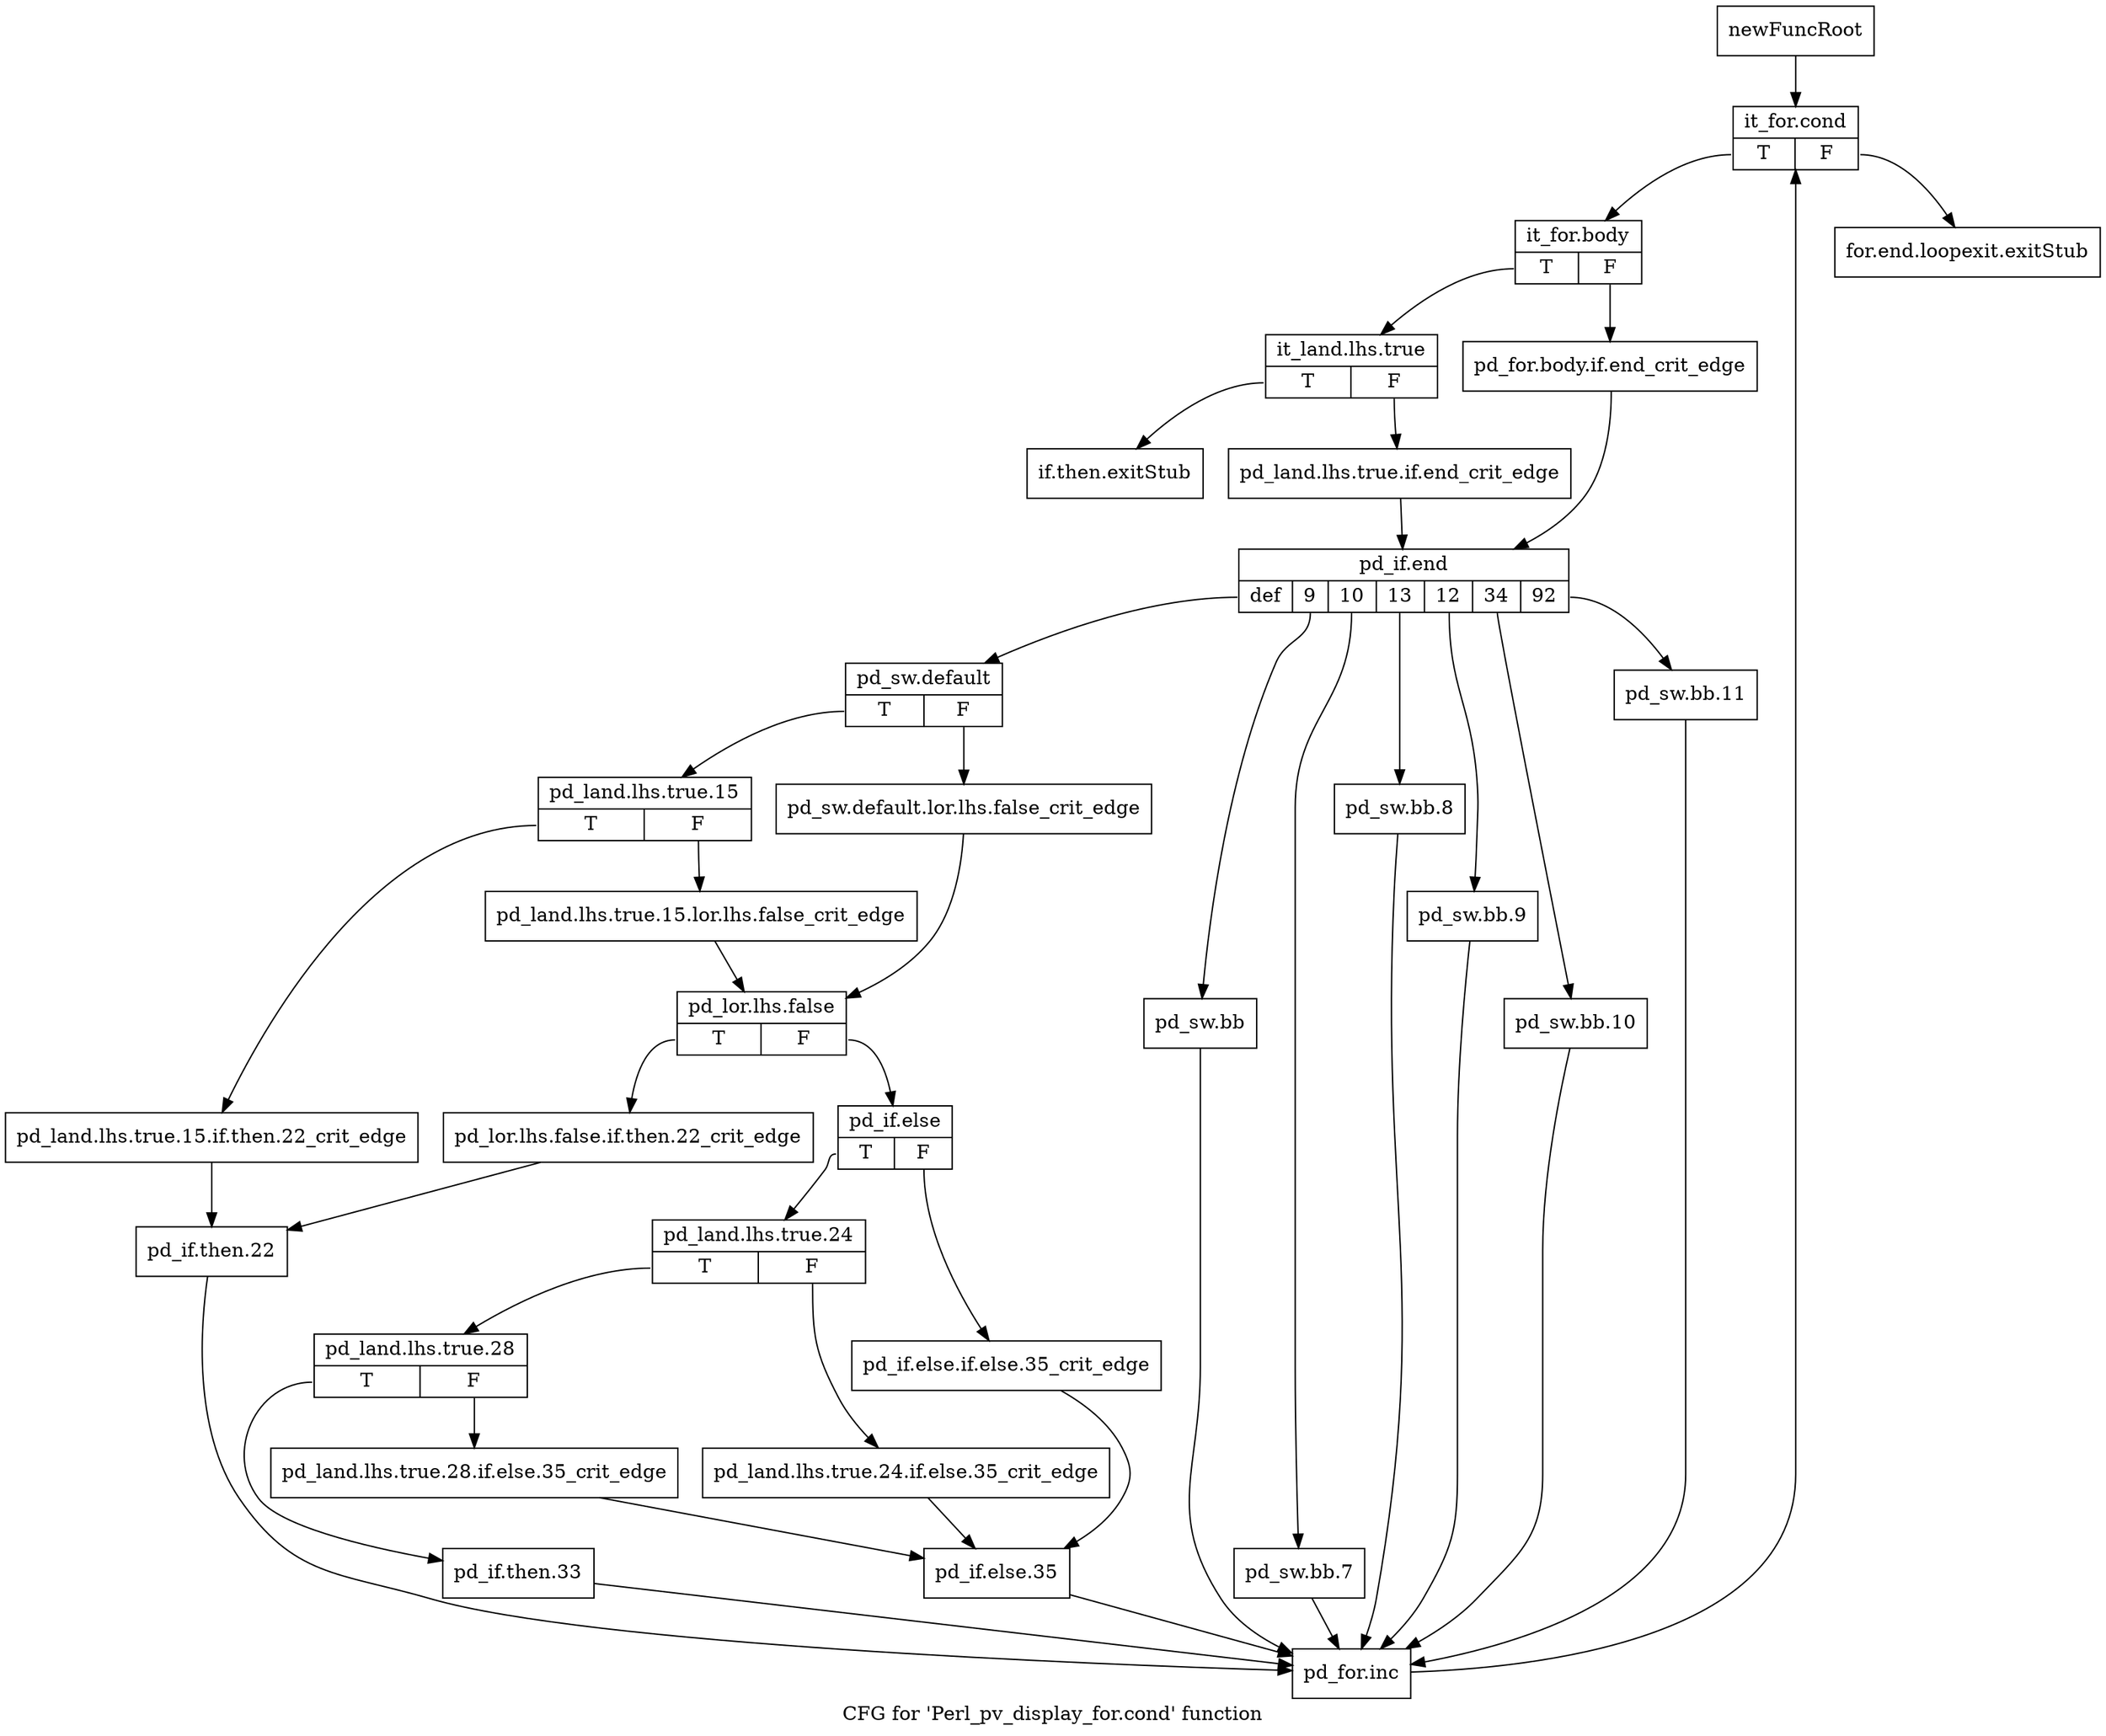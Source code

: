 digraph "CFG for 'Perl_pv_display_for.cond' function" {
	label="CFG for 'Perl_pv_display_for.cond' function";

	Node0x4b40520 [shape=record,label="{newFuncRoot}"];
	Node0x4b40520 -> Node0x4b40610;
	Node0x4b40570 [shape=record,label="{for.end.loopexit.exitStub}"];
	Node0x4b405c0 [shape=record,label="{if.then.exitStub}"];
	Node0x4b40610 [shape=record,label="{it_for.cond|{<s0>T|<s1>F}}"];
	Node0x4b40610:s0 -> Node0x4b40660;
	Node0x4b40610:s1 -> Node0x4b40570;
	Node0x4b40660 [shape=record,label="{it_for.body|{<s0>T|<s1>F}}"];
	Node0x4b40660:s0 -> Node0x4b40700;
	Node0x4b40660:s1 -> Node0x4b406b0;
	Node0x4b406b0 [shape=record,label="{pd_for.body.if.end_crit_edge}"];
	Node0x4b406b0 -> Node0x4b407a0;
	Node0x4b40700 [shape=record,label="{it_land.lhs.true|{<s0>T|<s1>F}}"];
	Node0x4b40700:s0 -> Node0x4b405c0;
	Node0x4b40700:s1 -> Node0x4b40750;
	Node0x4b40750 [shape=record,label="{pd_land.lhs.true.if.end_crit_edge}"];
	Node0x4b40750 -> Node0x4b407a0;
	Node0x4b407a0 [shape=record,label="{pd_if.end|{<s0>def|<s1>9|<s2>10|<s3>13|<s4>12|<s5>34|<s6>92}}"];
	Node0x4b407a0:s0 -> Node0x4b409d0;
	Node0x4b407a0:s1 -> Node0x4b40980;
	Node0x4b407a0:s2 -> Node0x4b40930;
	Node0x4b407a0:s3 -> Node0x4b408e0;
	Node0x4b407a0:s4 -> Node0x4b40890;
	Node0x4b407a0:s5 -> Node0x4b40840;
	Node0x4b407a0:s6 -> Node0x4b407f0;
	Node0x4b407f0 [shape=record,label="{pd_sw.bb.11}"];
	Node0x4b407f0 -> Node0x4b40ed0;
	Node0x4b40840 [shape=record,label="{pd_sw.bb.10}"];
	Node0x4b40840 -> Node0x4b40ed0;
	Node0x4b40890 [shape=record,label="{pd_sw.bb.9}"];
	Node0x4b40890 -> Node0x4b40ed0;
	Node0x4b408e0 [shape=record,label="{pd_sw.bb.8}"];
	Node0x4b408e0 -> Node0x4b40ed0;
	Node0x4b40930 [shape=record,label="{pd_sw.bb.7}"];
	Node0x4b40930 -> Node0x4b40ed0;
	Node0x4b40980 [shape=record,label="{pd_sw.bb}"];
	Node0x4b40980 -> Node0x4b40ed0;
	Node0x4b409d0 [shape=record,label="{pd_sw.default|{<s0>T|<s1>F}}"];
	Node0x4b409d0:s0 -> Node0x4b40a70;
	Node0x4b409d0:s1 -> Node0x4b40a20;
	Node0x4b40a20 [shape=record,label="{pd_sw.default.lor.lhs.false_crit_edge}"];
	Node0x4b40a20 -> Node0x4b40b10;
	Node0x4b40a70 [shape=record,label="{pd_land.lhs.true.15|{<s0>T|<s1>F}}"];
	Node0x4b40a70:s0 -> Node0x4b40e30;
	Node0x4b40a70:s1 -> Node0x4b40ac0;
	Node0x4b40ac0 [shape=record,label="{pd_land.lhs.true.15.lor.lhs.false_crit_edge}"];
	Node0x4b40ac0 -> Node0x4b40b10;
	Node0x4b40b10 [shape=record,label="{pd_lor.lhs.false|{<s0>T|<s1>F}}"];
	Node0x4b40b10:s0 -> Node0x4b40de0;
	Node0x4b40b10:s1 -> Node0x4b40b60;
	Node0x4b40b60 [shape=record,label="{pd_if.else|{<s0>T|<s1>F}}"];
	Node0x4b40b60:s0 -> Node0x4b40c00;
	Node0x4b40b60:s1 -> Node0x4b40bb0;
	Node0x4b40bb0 [shape=record,label="{pd_if.else.if.else.35_crit_edge}"];
	Node0x4b40bb0 -> Node0x4b40d40;
	Node0x4b40c00 [shape=record,label="{pd_land.lhs.true.24|{<s0>T|<s1>F}}"];
	Node0x4b40c00:s0 -> Node0x4b40ca0;
	Node0x4b40c00:s1 -> Node0x4b40c50;
	Node0x4b40c50 [shape=record,label="{pd_land.lhs.true.24.if.else.35_crit_edge}"];
	Node0x4b40c50 -> Node0x4b40d40;
	Node0x4b40ca0 [shape=record,label="{pd_land.lhs.true.28|{<s0>T|<s1>F}}"];
	Node0x4b40ca0:s0 -> Node0x4b40d90;
	Node0x4b40ca0:s1 -> Node0x4b40cf0;
	Node0x4b40cf0 [shape=record,label="{pd_land.lhs.true.28.if.else.35_crit_edge}"];
	Node0x4b40cf0 -> Node0x4b40d40;
	Node0x4b40d40 [shape=record,label="{pd_if.else.35}"];
	Node0x4b40d40 -> Node0x4b40ed0;
	Node0x4b40d90 [shape=record,label="{pd_if.then.33}"];
	Node0x4b40d90 -> Node0x4b40ed0;
	Node0x4b40de0 [shape=record,label="{pd_lor.lhs.false.if.then.22_crit_edge}"];
	Node0x4b40de0 -> Node0x4b40e80;
	Node0x4b40e30 [shape=record,label="{pd_land.lhs.true.15.if.then.22_crit_edge}"];
	Node0x4b40e30 -> Node0x4b40e80;
	Node0x4b40e80 [shape=record,label="{pd_if.then.22}"];
	Node0x4b40e80 -> Node0x4b40ed0;
	Node0x4b40ed0 [shape=record,label="{pd_for.inc}"];
	Node0x4b40ed0 -> Node0x4b40610;
}
